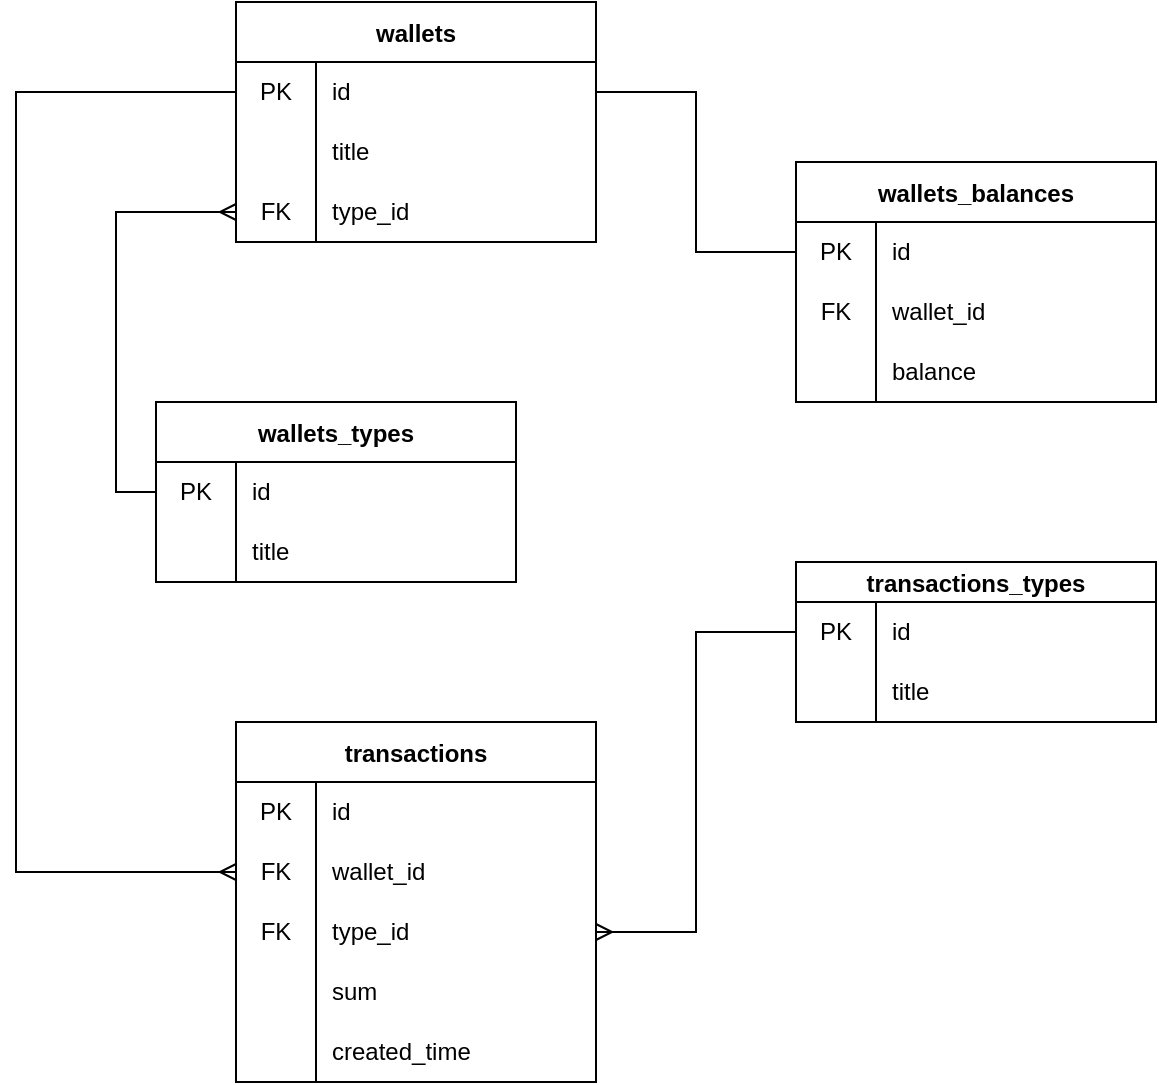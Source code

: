 <mxfile version="16.5.1" type="device"><diagram id="UF14ZefmdgjU-XydNCZp" name="Page-1"><mxGraphModel dx="1038" dy="641" grid="1" gridSize="10" guides="1" tooltips="1" connect="1" arrows="1" fold="1" page="1" pageScale="1" pageWidth="850" pageHeight="1100" math="0" shadow="0"><root><mxCell id="0"/><mxCell id="1" parent="0"/><mxCell id="J1w_E5bbS9iydt24kGFN-1" value="wallets" style="shape=table;startSize=30;container=1;collapsible=0;childLayout=tableLayout;fixedRows=1;rowLines=0;fontStyle=1;" vertex="1" parent="1"><mxGeometry x="320" y="160" width="180" height="120" as="geometry"/></mxCell><mxCell id="J1w_E5bbS9iydt24kGFN-2" value="" style="shape=tableRow;horizontal=0;startSize=0;swimlaneHead=0;swimlaneBody=0;top=0;left=0;bottom=0;right=0;collapsible=0;dropTarget=0;fillColor=none;points=[[0,0.5],[1,0.5]];portConstraint=eastwest;" vertex="1" parent="J1w_E5bbS9iydt24kGFN-1"><mxGeometry y="30" width="180" height="30" as="geometry"/></mxCell><mxCell id="J1w_E5bbS9iydt24kGFN-3" value="PK" style="shape=partialRectangle;html=1;whiteSpace=wrap;connectable=0;fillColor=none;top=0;left=0;bottom=0;right=0;overflow=hidden;pointerEvents=1;" vertex="1" parent="J1w_E5bbS9iydt24kGFN-2"><mxGeometry width="40" height="30" as="geometry"><mxRectangle width="40" height="30" as="alternateBounds"/></mxGeometry></mxCell><mxCell id="J1w_E5bbS9iydt24kGFN-4" value="id" style="shape=partialRectangle;html=1;whiteSpace=wrap;connectable=0;fillColor=none;top=0;left=0;bottom=0;right=0;align=left;spacingLeft=6;overflow=hidden;" vertex="1" parent="J1w_E5bbS9iydt24kGFN-2"><mxGeometry x="40" width="140" height="30" as="geometry"><mxRectangle width="140" height="30" as="alternateBounds"/></mxGeometry></mxCell><mxCell id="J1w_E5bbS9iydt24kGFN-5" value="" style="shape=tableRow;horizontal=0;startSize=0;swimlaneHead=0;swimlaneBody=0;top=0;left=0;bottom=0;right=0;collapsible=0;dropTarget=0;fillColor=none;points=[[0,0.5],[1,0.5]];portConstraint=eastwest;" vertex="1" parent="J1w_E5bbS9iydt24kGFN-1"><mxGeometry y="60" width="180" height="30" as="geometry"/></mxCell><mxCell id="J1w_E5bbS9iydt24kGFN-6" value="" style="shape=partialRectangle;html=1;whiteSpace=wrap;connectable=0;fillColor=none;top=0;left=0;bottom=0;right=0;overflow=hidden;" vertex="1" parent="J1w_E5bbS9iydt24kGFN-5"><mxGeometry width="40" height="30" as="geometry"><mxRectangle width="40" height="30" as="alternateBounds"/></mxGeometry></mxCell><mxCell id="J1w_E5bbS9iydt24kGFN-7" value="title" style="shape=partialRectangle;html=1;whiteSpace=wrap;connectable=0;fillColor=none;top=0;left=0;bottom=0;right=0;align=left;spacingLeft=6;overflow=hidden;" vertex="1" parent="J1w_E5bbS9iydt24kGFN-5"><mxGeometry x="40" width="140" height="30" as="geometry"><mxRectangle width="140" height="30" as="alternateBounds"/></mxGeometry></mxCell><mxCell id="J1w_E5bbS9iydt24kGFN-8" value="" style="shape=tableRow;horizontal=0;startSize=0;swimlaneHead=0;swimlaneBody=0;top=0;left=0;bottom=0;right=0;collapsible=0;dropTarget=0;fillColor=none;points=[[0,0.5],[1,0.5]];portConstraint=eastwest;" vertex="1" parent="J1w_E5bbS9iydt24kGFN-1"><mxGeometry y="90" width="180" height="30" as="geometry"/></mxCell><mxCell id="J1w_E5bbS9iydt24kGFN-9" value="FK" style="shape=partialRectangle;html=1;whiteSpace=wrap;connectable=0;fillColor=none;top=0;left=0;bottom=0;right=0;overflow=hidden;" vertex="1" parent="J1w_E5bbS9iydt24kGFN-8"><mxGeometry width="40" height="30" as="geometry"><mxRectangle width="40" height="30" as="alternateBounds"/></mxGeometry></mxCell><mxCell id="J1w_E5bbS9iydt24kGFN-10" value="type_id" style="shape=partialRectangle;html=1;whiteSpace=wrap;connectable=0;fillColor=none;top=0;left=0;bottom=0;right=0;align=left;spacingLeft=6;overflow=hidden;" vertex="1" parent="J1w_E5bbS9iydt24kGFN-8"><mxGeometry x="40" width="140" height="30" as="geometry"><mxRectangle width="140" height="30" as="alternateBounds"/></mxGeometry></mxCell><mxCell id="J1w_E5bbS9iydt24kGFN-11" value="wallets_types" style="shape=table;startSize=30;container=1;collapsible=0;childLayout=tableLayout;fixedRows=1;rowLines=0;fontStyle=1;" vertex="1" parent="1"><mxGeometry x="280" y="360" width="180" height="90" as="geometry"/></mxCell><mxCell id="J1w_E5bbS9iydt24kGFN-12" value="" style="shape=tableRow;horizontal=0;startSize=0;swimlaneHead=0;swimlaneBody=0;top=0;left=0;bottom=0;right=0;collapsible=0;dropTarget=0;fillColor=none;points=[[0,0.5],[1,0.5]];portConstraint=eastwest;" vertex="1" parent="J1w_E5bbS9iydt24kGFN-11"><mxGeometry y="30" width="180" height="30" as="geometry"/></mxCell><mxCell id="J1w_E5bbS9iydt24kGFN-13" value="PK" style="shape=partialRectangle;html=1;whiteSpace=wrap;connectable=0;fillColor=none;top=0;left=0;bottom=0;right=0;overflow=hidden;pointerEvents=1;" vertex="1" parent="J1w_E5bbS9iydt24kGFN-12"><mxGeometry width="40" height="30" as="geometry"><mxRectangle width="40" height="30" as="alternateBounds"/></mxGeometry></mxCell><mxCell id="J1w_E5bbS9iydt24kGFN-14" value="id" style="shape=partialRectangle;html=1;whiteSpace=wrap;connectable=0;fillColor=none;top=0;left=0;bottom=0;right=0;align=left;spacingLeft=6;overflow=hidden;" vertex="1" parent="J1w_E5bbS9iydt24kGFN-12"><mxGeometry x="40" width="140" height="30" as="geometry"><mxRectangle width="140" height="30" as="alternateBounds"/></mxGeometry></mxCell><mxCell id="J1w_E5bbS9iydt24kGFN-15" value="" style="shape=tableRow;horizontal=0;startSize=0;swimlaneHead=0;swimlaneBody=0;top=0;left=0;bottom=0;right=0;collapsible=0;dropTarget=0;fillColor=none;points=[[0,0.5],[1,0.5]];portConstraint=eastwest;" vertex="1" parent="J1w_E5bbS9iydt24kGFN-11"><mxGeometry y="60" width="180" height="30" as="geometry"/></mxCell><mxCell id="J1w_E5bbS9iydt24kGFN-16" value="" style="shape=partialRectangle;html=1;whiteSpace=wrap;connectable=0;fillColor=none;top=0;left=0;bottom=0;right=0;overflow=hidden;" vertex="1" parent="J1w_E5bbS9iydt24kGFN-15"><mxGeometry width="40" height="30" as="geometry"><mxRectangle width="40" height="30" as="alternateBounds"/></mxGeometry></mxCell><mxCell id="J1w_E5bbS9iydt24kGFN-17" value="title" style="shape=partialRectangle;html=1;whiteSpace=wrap;connectable=0;fillColor=none;top=0;left=0;bottom=0;right=0;align=left;spacingLeft=6;overflow=hidden;" vertex="1" parent="J1w_E5bbS9iydt24kGFN-15"><mxGeometry x="40" width="140" height="30" as="geometry"><mxRectangle width="140" height="30" as="alternateBounds"/></mxGeometry></mxCell><mxCell id="J1w_E5bbS9iydt24kGFN-21" style="edgeStyle=orthogonalEdgeStyle;rounded=0;orthogonalLoop=1;jettySize=auto;html=1;entryX=0;entryY=0.5;entryDx=0;entryDy=0;startArrow=ERmany;startFill=0;endArrow=none;endFill=0;" edge="1" parent="1" source="J1w_E5bbS9iydt24kGFN-8" target="J1w_E5bbS9iydt24kGFN-12"><mxGeometry relative="1" as="geometry"/></mxCell><mxCell id="J1w_E5bbS9iydt24kGFN-22" value="wallets_balances" style="shape=table;startSize=30;container=1;collapsible=0;childLayout=tableLayout;fixedRows=1;rowLines=0;fontStyle=1;" vertex="1" parent="1"><mxGeometry x="600" y="240" width="180" height="120" as="geometry"/></mxCell><mxCell id="J1w_E5bbS9iydt24kGFN-23" value="" style="shape=tableRow;horizontal=0;startSize=0;swimlaneHead=0;swimlaneBody=0;top=0;left=0;bottom=0;right=0;collapsible=0;dropTarget=0;fillColor=none;points=[[0,0.5],[1,0.5]];portConstraint=eastwest;" vertex="1" parent="J1w_E5bbS9iydt24kGFN-22"><mxGeometry y="30" width="180" height="30" as="geometry"/></mxCell><mxCell id="J1w_E5bbS9iydt24kGFN-24" value="PK" style="shape=partialRectangle;html=1;whiteSpace=wrap;connectable=0;fillColor=none;top=0;left=0;bottom=0;right=0;overflow=hidden;pointerEvents=1;" vertex="1" parent="J1w_E5bbS9iydt24kGFN-23"><mxGeometry width="40" height="30" as="geometry"><mxRectangle width="40" height="30" as="alternateBounds"/></mxGeometry></mxCell><mxCell id="J1w_E5bbS9iydt24kGFN-25" value="id" style="shape=partialRectangle;html=1;whiteSpace=wrap;connectable=0;fillColor=none;top=0;left=0;bottom=0;right=0;align=left;spacingLeft=6;overflow=hidden;" vertex="1" parent="J1w_E5bbS9iydt24kGFN-23"><mxGeometry x="40" width="140" height="30" as="geometry"><mxRectangle width="140" height="30" as="alternateBounds"/></mxGeometry></mxCell><mxCell id="J1w_E5bbS9iydt24kGFN-26" value="" style="shape=tableRow;horizontal=0;startSize=0;swimlaneHead=0;swimlaneBody=0;top=0;left=0;bottom=0;right=0;collapsible=0;dropTarget=0;fillColor=none;points=[[0,0.5],[1,0.5]];portConstraint=eastwest;" vertex="1" parent="J1w_E5bbS9iydt24kGFN-22"><mxGeometry y="60" width="180" height="30" as="geometry"/></mxCell><mxCell id="J1w_E5bbS9iydt24kGFN-27" value="FK" style="shape=partialRectangle;html=1;whiteSpace=wrap;connectable=0;fillColor=none;top=0;left=0;bottom=0;right=0;overflow=hidden;" vertex="1" parent="J1w_E5bbS9iydt24kGFN-26"><mxGeometry width="40" height="30" as="geometry"><mxRectangle width="40" height="30" as="alternateBounds"/></mxGeometry></mxCell><mxCell id="J1w_E5bbS9iydt24kGFN-28" value="wallet_id" style="shape=partialRectangle;html=1;whiteSpace=wrap;connectable=0;fillColor=none;top=0;left=0;bottom=0;right=0;align=left;spacingLeft=6;overflow=hidden;" vertex="1" parent="J1w_E5bbS9iydt24kGFN-26"><mxGeometry x="40" width="140" height="30" as="geometry"><mxRectangle width="140" height="30" as="alternateBounds"/></mxGeometry></mxCell><mxCell id="J1w_E5bbS9iydt24kGFN-32" value="" style="shape=tableRow;horizontal=0;startSize=0;swimlaneHead=0;swimlaneBody=0;top=0;left=0;bottom=0;right=0;collapsible=0;dropTarget=0;fillColor=none;points=[[0,0.5],[1,0.5]];portConstraint=eastwest;" vertex="1" parent="J1w_E5bbS9iydt24kGFN-22"><mxGeometry y="90" width="180" height="30" as="geometry"/></mxCell><mxCell id="J1w_E5bbS9iydt24kGFN-33" value="" style="shape=partialRectangle;html=1;whiteSpace=wrap;connectable=0;fillColor=none;top=0;left=0;bottom=0;right=0;overflow=hidden;" vertex="1" parent="J1w_E5bbS9iydt24kGFN-32"><mxGeometry width="40" height="30" as="geometry"><mxRectangle width="40" height="30" as="alternateBounds"/></mxGeometry></mxCell><mxCell id="J1w_E5bbS9iydt24kGFN-34" value="balance" style="shape=partialRectangle;html=1;whiteSpace=wrap;connectable=0;fillColor=none;top=0;left=0;bottom=0;right=0;align=left;spacingLeft=6;overflow=hidden;" vertex="1" parent="J1w_E5bbS9iydt24kGFN-32"><mxGeometry x="40" width="140" height="30" as="geometry"><mxRectangle width="140" height="30" as="alternateBounds"/></mxGeometry></mxCell><mxCell id="J1w_E5bbS9iydt24kGFN-36" style="edgeStyle=orthogonalEdgeStyle;rounded=0;orthogonalLoop=1;jettySize=auto;html=1;endArrow=none;endFill=0;" edge="1" parent="1" source="J1w_E5bbS9iydt24kGFN-23" target="J1w_E5bbS9iydt24kGFN-2"><mxGeometry relative="1" as="geometry"/></mxCell><mxCell id="J1w_E5bbS9iydt24kGFN-48" value="transactions" style="shape=table;startSize=30;container=1;collapsible=0;childLayout=tableLayout;fixedRows=1;rowLines=0;fontStyle=1;" vertex="1" parent="1"><mxGeometry x="320" y="520" width="180" height="180" as="geometry"/></mxCell><mxCell id="J1w_E5bbS9iydt24kGFN-49" value="" style="shape=tableRow;horizontal=0;startSize=0;swimlaneHead=0;swimlaneBody=0;top=0;left=0;bottom=0;right=0;collapsible=0;dropTarget=0;fillColor=none;points=[[0,0.5],[1,0.5]];portConstraint=eastwest;" vertex="1" parent="J1w_E5bbS9iydt24kGFN-48"><mxGeometry y="30" width="180" height="30" as="geometry"/></mxCell><mxCell id="J1w_E5bbS9iydt24kGFN-50" value="PK" style="shape=partialRectangle;html=1;whiteSpace=wrap;connectable=0;fillColor=none;top=0;left=0;bottom=0;right=0;overflow=hidden;pointerEvents=1;" vertex="1" parent="J1w_E5bbS9iydt24kGFN-49"><mxGeometry width="40" height="30" as="geometry"><mxRectangle width="40" height="30" as="alternateBounds"/></mxGeometry></mxCell><mxCell id="J1w_E5bbS9iydt24kGFN-51" value="id" style="shape=partialRectangle;html=1;whiteSpace=wrap;connectable=0;fillColor=none;top=0;left=0;bottom=0;right=0;align=left;spacingLeft=6;overflow=hidden;" vertex="1" parent="J1w_E5bbS9iydt24kGFN-49"><mxGeometry x="40" width="140" height="30" as="geometry"><mxRectangle width="140" height="30" as="alternateBounds"/></mxGeometry></mxCell><mxCell id="J1w_E5bbS9iydt24kGFN-52" value="" style="shape=tableRow;horizontal=0;startSize=0;swimlaneHead=0;swimlaneBody=0;top=0;left=0;bottom=0;right=0;collapsible=0;dropTarget=0;fillColor=none;points=[[0,0.5],[1,0.5]];portConstraint=eastwest;" vertex="1" parent="J1w_E5bbS9iydt24kGFN-48"><mxGeometry y="60" width="180" height="30" as="geometry"/></mxCell><mxCell id="J1w_E5bbS9iydt24kGFN-53" value="FK" style="shape=partialRectangle;html=1;whiteSpace=wrap;connectable=0;fillColor=none;top=0;left=0;bottom=0;right=0;overflow=hidden;" vertex="1" parent="J1w_E5bbS9iydt24kGFN-52"><mxGeometry width="40" height="30" as="geometry"><mxRectangle width="40" height="30" as="alternateBounds"/></mxGeometry></mxCell><mxCell id="J1w_E5bbS9iydt24kGFN-54" value="wallet_id" style="shape=partialRectangle;html=1;whiteSpace=wrap;connectable=0;fillColor=none;top=0;left=0;bottom=0;right=0;align=left;spacingLeft=6;overflow=hidden;" vertex="1" parent="J1w_E5bbS9iydt24kGFN-52"><mxGeometry x="40" width="140" height="30" as="geometry"><mxRectangle width="140" height="30" as="alternateBounds"/></mxGeometry></mxCell><mxCell id="J1w_E5bbS9iydt24kGFN-55" value="" style="shape=tableRow;horizontal=0;startSize=0;swimlaneHead=0;swimlaneBody=0;top=0;left=0;bottom=0;right=0;collapsible=0;dropTarget=0;fillColor=none;points=[[0,0.5],[1,0.5]];portConstraint=eastwest;" vertex="1" parent="J1w_E5bbS9iydt24kGFN-48"><mxGeometry y="90" width="180" height="30" as="geometry"/></mxCell><mxCell id="J1w_E5bbS9iydt24kGFN-56" value="FK" style="shape=partialRectangle;html=1;whiteSpace=wrap;connectable=0;fillColor=none;top=0;left=0;bottom=0;right=0;overflow=hidden;" vertex="1" parent="J1w_E5bbS9iydt24kGFN-55"><mxGeometry width="40" height="30" as="geometry"><mxRectangle width="40" height="30" as="alternateBounds"/></mxGeometry></mxCell><mxCell id="J1w_E5bbS9iydt24kGFN-57" value="type_id" style="shape=partialRectangle;html=1;whiteSpace=wrap;connectable=0;fillColor=none;top=0;left=0;bottom=0;right=0;align=left;spacingLeft=6;overflow=hidden;" vertex="1" parent="J1w_E5bbS9iydt24kGFN-55"><mxGeometry x="40" width="140" height="30" as="geometry"><mxRectangle width="140" height="30" as="alternateBounds"/></mxGeometry></mxCell><mxCell id="J1w_E5bbS9iydt24kGFN-58" value="" style="shape=tableRow;horizontal=0;startSize=0;swimlaneHead=0;swimlaneBody=0;top=0;left=0;bottom=0;right=0;collapsible=0;dropTarget=0;fillColor=none;points=[[0,0.5],[1,0.5]];portConstraint=eastwest;" vertex="1" parent="J1w_E5bbS9iydt24kGFN-48"><mxGeometry y="120" width="180" height="30" as="geometry"/></mxCell><mxCell id="J1w_E5bbS9iydt24kGFN-59" value="" style="shape=partialRectangle;html=1;whiteSpace=wrap;connectable=0;fillColor=none;top=0;left=0;bottom=0;right=0;overflow=hidden;" vertex="1" parent="J1w_E5bbS9iydt24kGFN-58"><mxGeometry width="40" height="30" as="geometry"><mxRectangle width="40" height="30" as="alternateBounds"/></mxGeometry></mxCell><mxCell id="J1w_E5bbS9iydt24kGFN-60" value="sum" style="shape=partialRectangle;html=1;whiteSpace=wrap;connectable=0;fillColor=none;top=0;left=0;bottom=0;right=0;align=left;spacingLeft=6;overflow=hidden;" vertex="1" parent="J1w_E5bbS9iydt24kGFN-58"><mxGeometry x="40" width="140" height="30" as="geometry"><mxRectangle width="140" height="30" as="alternateBounds"/></mxGeometry></mxCell><mxCell id="J1w_E5bbS9iydt24kGFN-61" value="" style="shape=tableRow;horizontal=0;startSize=0;swimlaneHead=0;swimlaneBody=0;top=0;left=0;bottom=0;right=0;collapsible=0;dropTarget=0;fillColor=none;points=[[0,0.5],[1,0.5]];portConstraint=eastwest;" vertex="1" parent="J1w_E5bbS9iydt24kGFN-48"><mxGeometry y="150" width="180" height="30" as="geometry"/></mxCell><mxCell id="J1w_E5bbS9iydt24kGFN-62" value="" style="shape=partialRectangle;html=1;whiteSpace=wrap;connectable=0;fillColor=none;top=0;left=0;bottom=0;right=0;overflow=hidden;pointerEvents=1;" vertex="1" parent="J1w_E5bbS9iydt24kGFN-61"><mxGeometry width="40" height="30" as="geometry"><mxRectangle width="40" height="30" as="alternateBounds"/></mxGeometry></mxCell><mxCell id="J1w_E5bbS9iydt24kGFN-63" value="created_time" style="shape=partialRectangle;html=1;whiteSpace=wrap;connectable=0;fillColor=none;top=0;left=0;bottom=0;right=0;align=left;spacingLeft=6;overflow=hidden;" vertex="1" parent="J1w_E5bbS9iydt24kGFN-61"><mxGeometry x="40" width="140" height="30" as="geometry"><mxRectangle width="140" height="30" as="alternateBounds"/></mxGeometry></mxCell><mxCell id="J1w_E5bbS9iydt24kGFN-66" style="edgeStyle=orthogonalEdgeStyle;rounded=0;orthogonalLoop=1;jettySize=auto;html=1;entryX=0;entryY=0.5;entryDx=0;entryDy=0;startArrow=ERmany;startFill=0;endArrow=none;endFill=0;" edge="1" parent="1" source="J1w_E5bbS9iydt24kGFN-52" target="J1w_E5bbS9iydt24kGFN-2"><mxGeometry relative="1" as="geometry"><Array as="points"><mxPoint x="210" y="595"/><mxPoint x="210" y="205"/></Array></mxGeometry></mxCell><mxCell id="J1w_E5bbS9iydt24kGFN-67" value="transactions_types" style="shape=table;startSize=20;container=1;collapsible=0;childLayout=tableLayout;fixedRows=1;rowLines=0;fontStyle=1;" vertex="1" parent="1"><mxGeometry x="600" y="440" width="180" height="80" as="geometry"/></mxCell><mxCell id="J1w_E5bbS9iydt24kGFN-68" value="" style="shape=tableRow;horizontal=0;startSize=0;swimlaneHead=0;swimlaneBody=0;top=0;left=0;bottom=0;right=0;collapsible=0;dropTarget=0;fillColor=none;points=[[0,0.5],[1,0.5]];portConstraint=eastwest;" vertex="1" parent="J1w_E5bbS9iydt24kGFN-67"><mxGeometry y="20" width="180" height="30" as="geometry"/></mxCell><mxCell id="J1w_E5bbS9iydt24kGFN-69" value="PK" style="shape=partialRectangle;html=1;whiteSpace=wrap;connectable=0;fillColor=none;top=0;left=0;bottom=0;right=0;overflow=hidden;pointerEvents=1;" vertex="1" parent="J1w_E5bbS9iydt24kGFN-68"><mxGeometry width="40" height="30" as="geometry"><mxRectangle width="40" height="30" as="alternateBounds"/></mxGeometry></mxCell><mxCell id="J1w_E5bbS9iydt24kGFN-70" value="id" style="shape=partialRectangle;html=1;whiteSpace=wrap;connectable=0;fillColor=none;top=0;left=0;bottom=0;right=0;align=left;spacingLeft=6;overflow=hidden;" vertex="1" parent="J1w_E5bbS9iydt24kGFN-68"><mxGeometry x="40" width="140" height="30" as="geometry"><mxRectangle width="140" height="30" as="alternateBounds"/></mxGeometry></mxCell><mxCell id="J1w_E5bbS9iydt24kGFN-71" value="" style="shape=tableRow;horizontal=0;startSize=0;swimlaneHead=0;swimlaneBody=0;top=0;left=0;bottom=0;right=0;collapsible=0;dropTarget=0;fillColor=none;points=[[0,0.5],[1,0.5]];portConstraint=eastwest;" vertex="1" parent="J1w_E5bbS9iydt24kGFN-67"><mxGeometry y="50" width="180" height="30" as="geometry"/></mxCell><mxCell id="J1w_E5bbS9iydt24kGFN-72" value="" style="shape=partialRectangle;html=1;whiteSpace=wrap;connectable=0;fillColor=none;top=0;left=0;bottom=0;right=0;overflow=hidden;" vertex="1" parent="J1w_E5bbS9iydt24kGFN-71"><mxGeometry width="40" height="30" as="geometry"><mxRectangle width="40" height="30" as="alternateBounds"/></mxGeometry></mxCell><mxCell id="J1w_E5bbS9iydt24kGFN-73" value="title" style="shape=partialRectangle;html=1;whiteSpace=wrap;connectable=0;fillColor=none;top=0;left=0;bottom=0;right=0;align=left;spacingLeft=6;overflow=hidden;" vertex="1" parent="J1w_E5bbS9iydt24kGFN-71"><mxGeometry x="40" width="140" height="30" as="geometry"><mxRectangle width="140" height="30" as="alternateBounds"/></mxGeometry></mxCell><mxCell id="J1w_E5bbS9iydt24kGFN-77" style="edgeStyle=orthogonalEdgeStyle;rounded=0;orthogonalLoop=1;jettySize=auto;html=1;entryX=0;entryY=0.5;entryDx=0;entryDy=0;startArrow=ERmany;startFill=0;endArrow=none;endFill=0;" edge="1" parent="1" source="J1w_E5bbS9iydt24kGFN-55" target="J1w_E5bbS9iydt24kGFN-68"><mxGeometry relative="1" as="geometry"/></mxCell></root></mxGraphModel></diagram></mxfile>